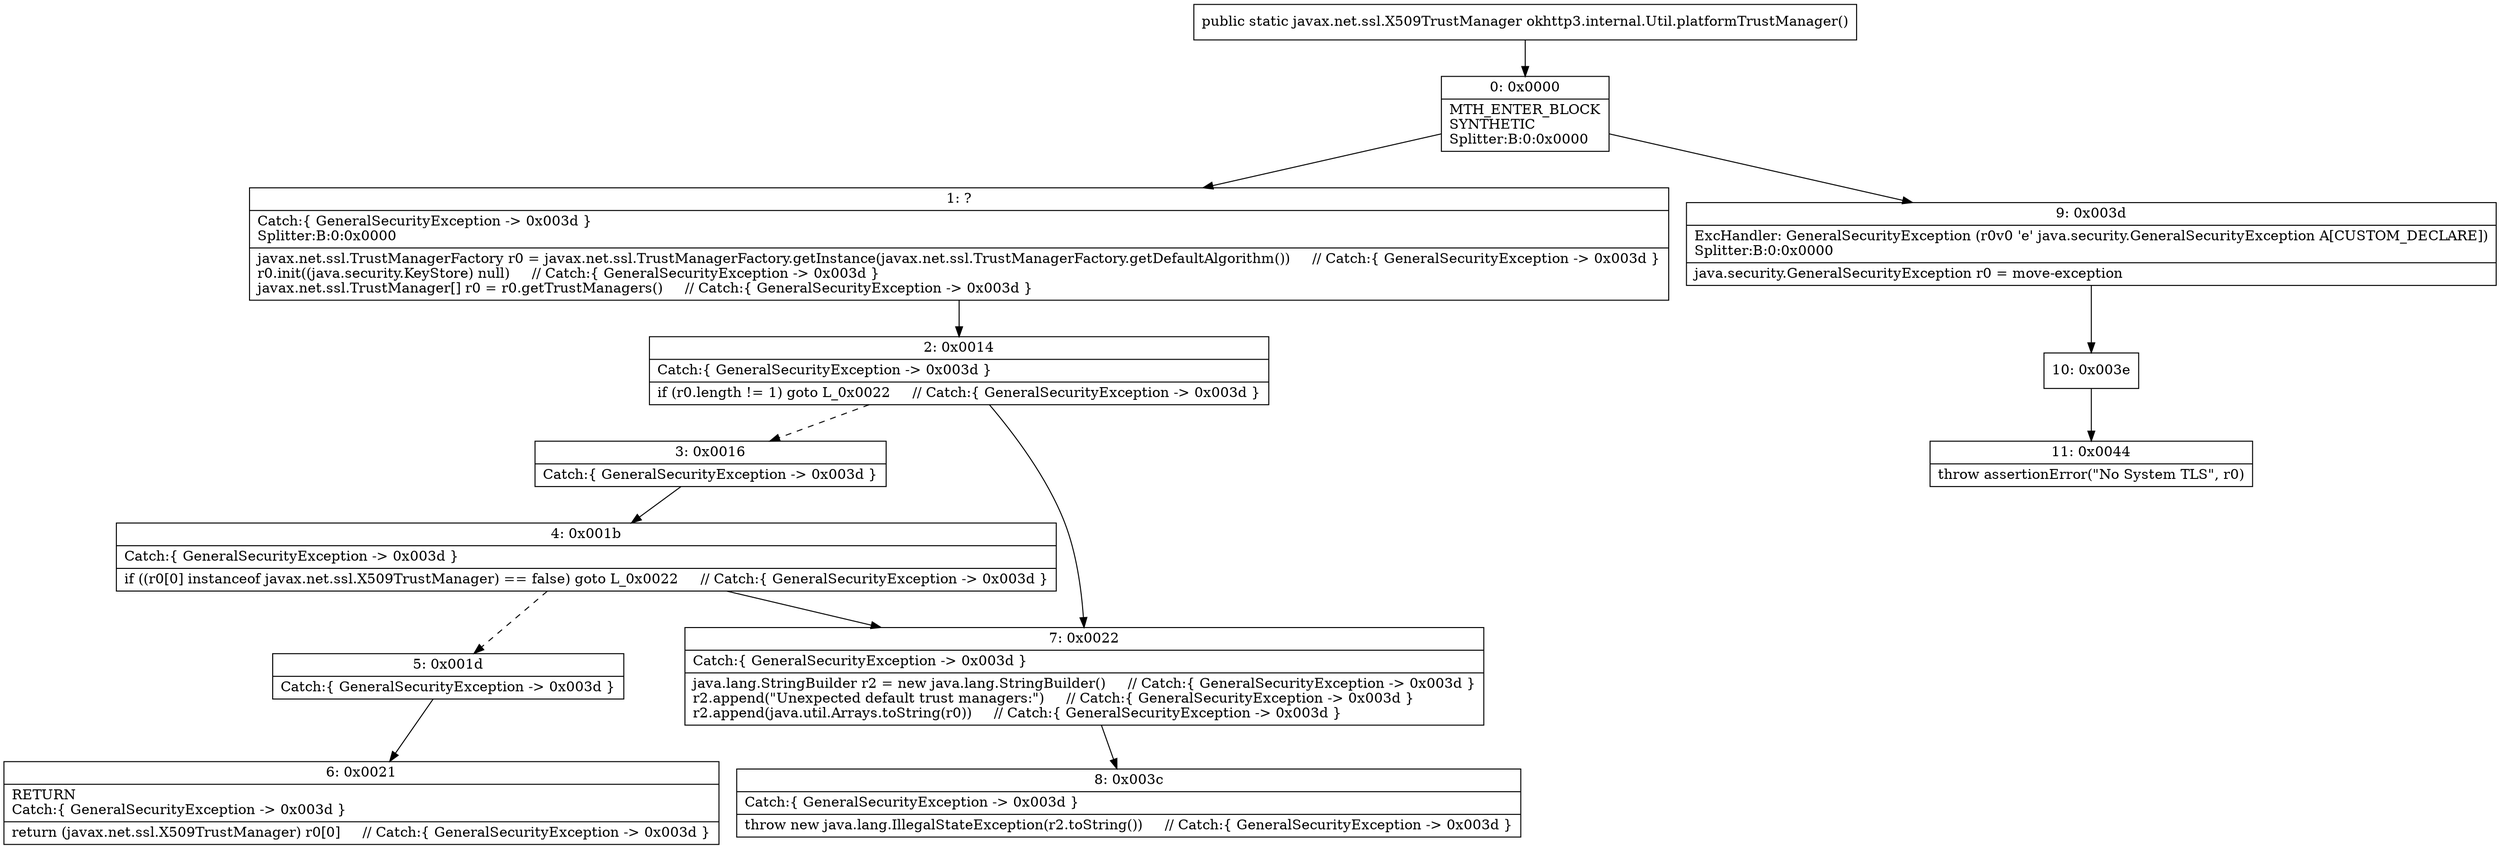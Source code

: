 digraph "CFG forokhttp3.internal.Util.platformTrustManager()Ljavax\/net\/ssl\/X509TrustManager;" {
Node_0 [shape=record,label="{0\:\ 0x0000|MTH_ENTER_BLOCK\lSYNTHETIC\lSplitter:B:0:0x0000\l}"];
Node_1 [shape=record,label="{1\:\ ?|Catch:\{ GeneralSecurityException \-\> 0x003d \}\lSplitter:B:0:0x0000\l|javax.net.ssl.TrustManagerFactory r0 = javax.net.ssl.TrustManagerFactory.getInstance(javax.net.ssl.TrustManagerFactory.getDefaultAlgorithm())     \/\/ Catch:\{ GeneralSecurityException \-\> 0x003d \}\lr0.init((java.security.KeyStore) null)     \/\/ Catch:\{ GeneralSecurityException \-\> 0x003d \}\ljavax.net.ssl.TrustManager[] r0 = r0.getTrustManagers()     \/\/ Catch:\{ GeneralSecurityException \-\> 0x003d \}\l}"];
Node_2 [shape=record,label="{2\:\ 0x0014|Catch:\{ GeneralSecurityException \-\> 0x003d \}\l|if (r0.length != 1) goto L_0x0022     \/\/ Catch:\{ GeneralSecurityException \-\> 0x003d \}\l}"];
Node_3 [shape=record,label="{3\:\ 0x0016|Catch:\{ GeneralSecurityException \-\> 0x003d \}\l}"];
Node_4 [shape=record,label="{4\:\ 0x001b|Catch:\{ GeneralSecurityException \-\> 0x003d \}\l|if ((r0[0] instanceof javax.net.ssl.X509TrustManager) == false) goto L_0x0022     \/\/ Catch:\{ GeneralSecurityException \-\> 0x003d \}\l}"];
Node_5 [shape=record,label="{5\:\ 0x001d|Catch:\{ GeneralSecurityException \-\> 0x003d \}\l}"];
Node_6 [shape=record,label="{6\:\ 0x0021|RETURN\lCatch:\{ GeneralSecurityException \-\> 0x003d \}\l|return (javax.net.ssl.X509TrustManager) r0[0]     \/\/ Catch:\{ GeneralSecurityException \-\> 0x003d \}\l}"];
Node_7 [shape=record,label="{7\:\ 0x0022|Catch:\{ GeneralSecurityException \-\> 0x003d \}\l|java.lang.StringBuilder r2 = new java.lang.StringBuilder()     \/\/ Catch:\{ GeneralSecurityException \-\> 0x003d \}\lr2.append(\"Unexpected default trust managers:\")     \/\/ Catch:\{ GeneralSecurityException \-\> 0x003d \}\lr2.append(java.util.Arrays.toString(r0))     \/\/ Catch:\{ GeneralSecurityException \-\> 0x003d \}\l}"];
Node_8 [shape=record,label="{8\:\ 0x003c|Catch:\{ GeneralSecurityException \-\> 0x003d \}\l|throw new java.lang.IllegalStateException(r2.toString())     \/\/ Catch:\{ GeneralSecurityException \-\> 0x003d \}\l}"];
Node_9 [shape=record,label="{9\:\ 0x003d|ExcHandler: GeneralSecurityException (r0v0 'e' java.security.GeneralSecurityException A[CUSTOM_DECLARE])\lSplitter:B:0:0x0000\l|java.security.GeneralSecurityException r0 = move\-exception\l}"];
Node_10 [shape=record,label="{10\:\ 0x003e}"];
Node_11 [shape=record,label="{11\:\ 0x0044|throw assertionError(\"No System TLS\", r0)\l}"];
MethodNode[shape=record,label="{public static javax.net.ssl.X509TrustManager okhttp3.internal.Util.platformTrustManager() }"];
MethodNode -> Node_0;
Node_0 -> Node_1;
Node_0 -> Node_9;
Node_1 -> Node_2;
Node_2 -> Node_3[style=dashed];
Node_2 -> Node_7;
Node_3 -> Node_4;
Node_4 -> Node_5[style=dashed];
Node_4 -> Node_7;
Node_5 -> Node_6;
Node_7 -> Node_8;
Node_9 -> Node_10;
Node_10 -> Node_11;
}

